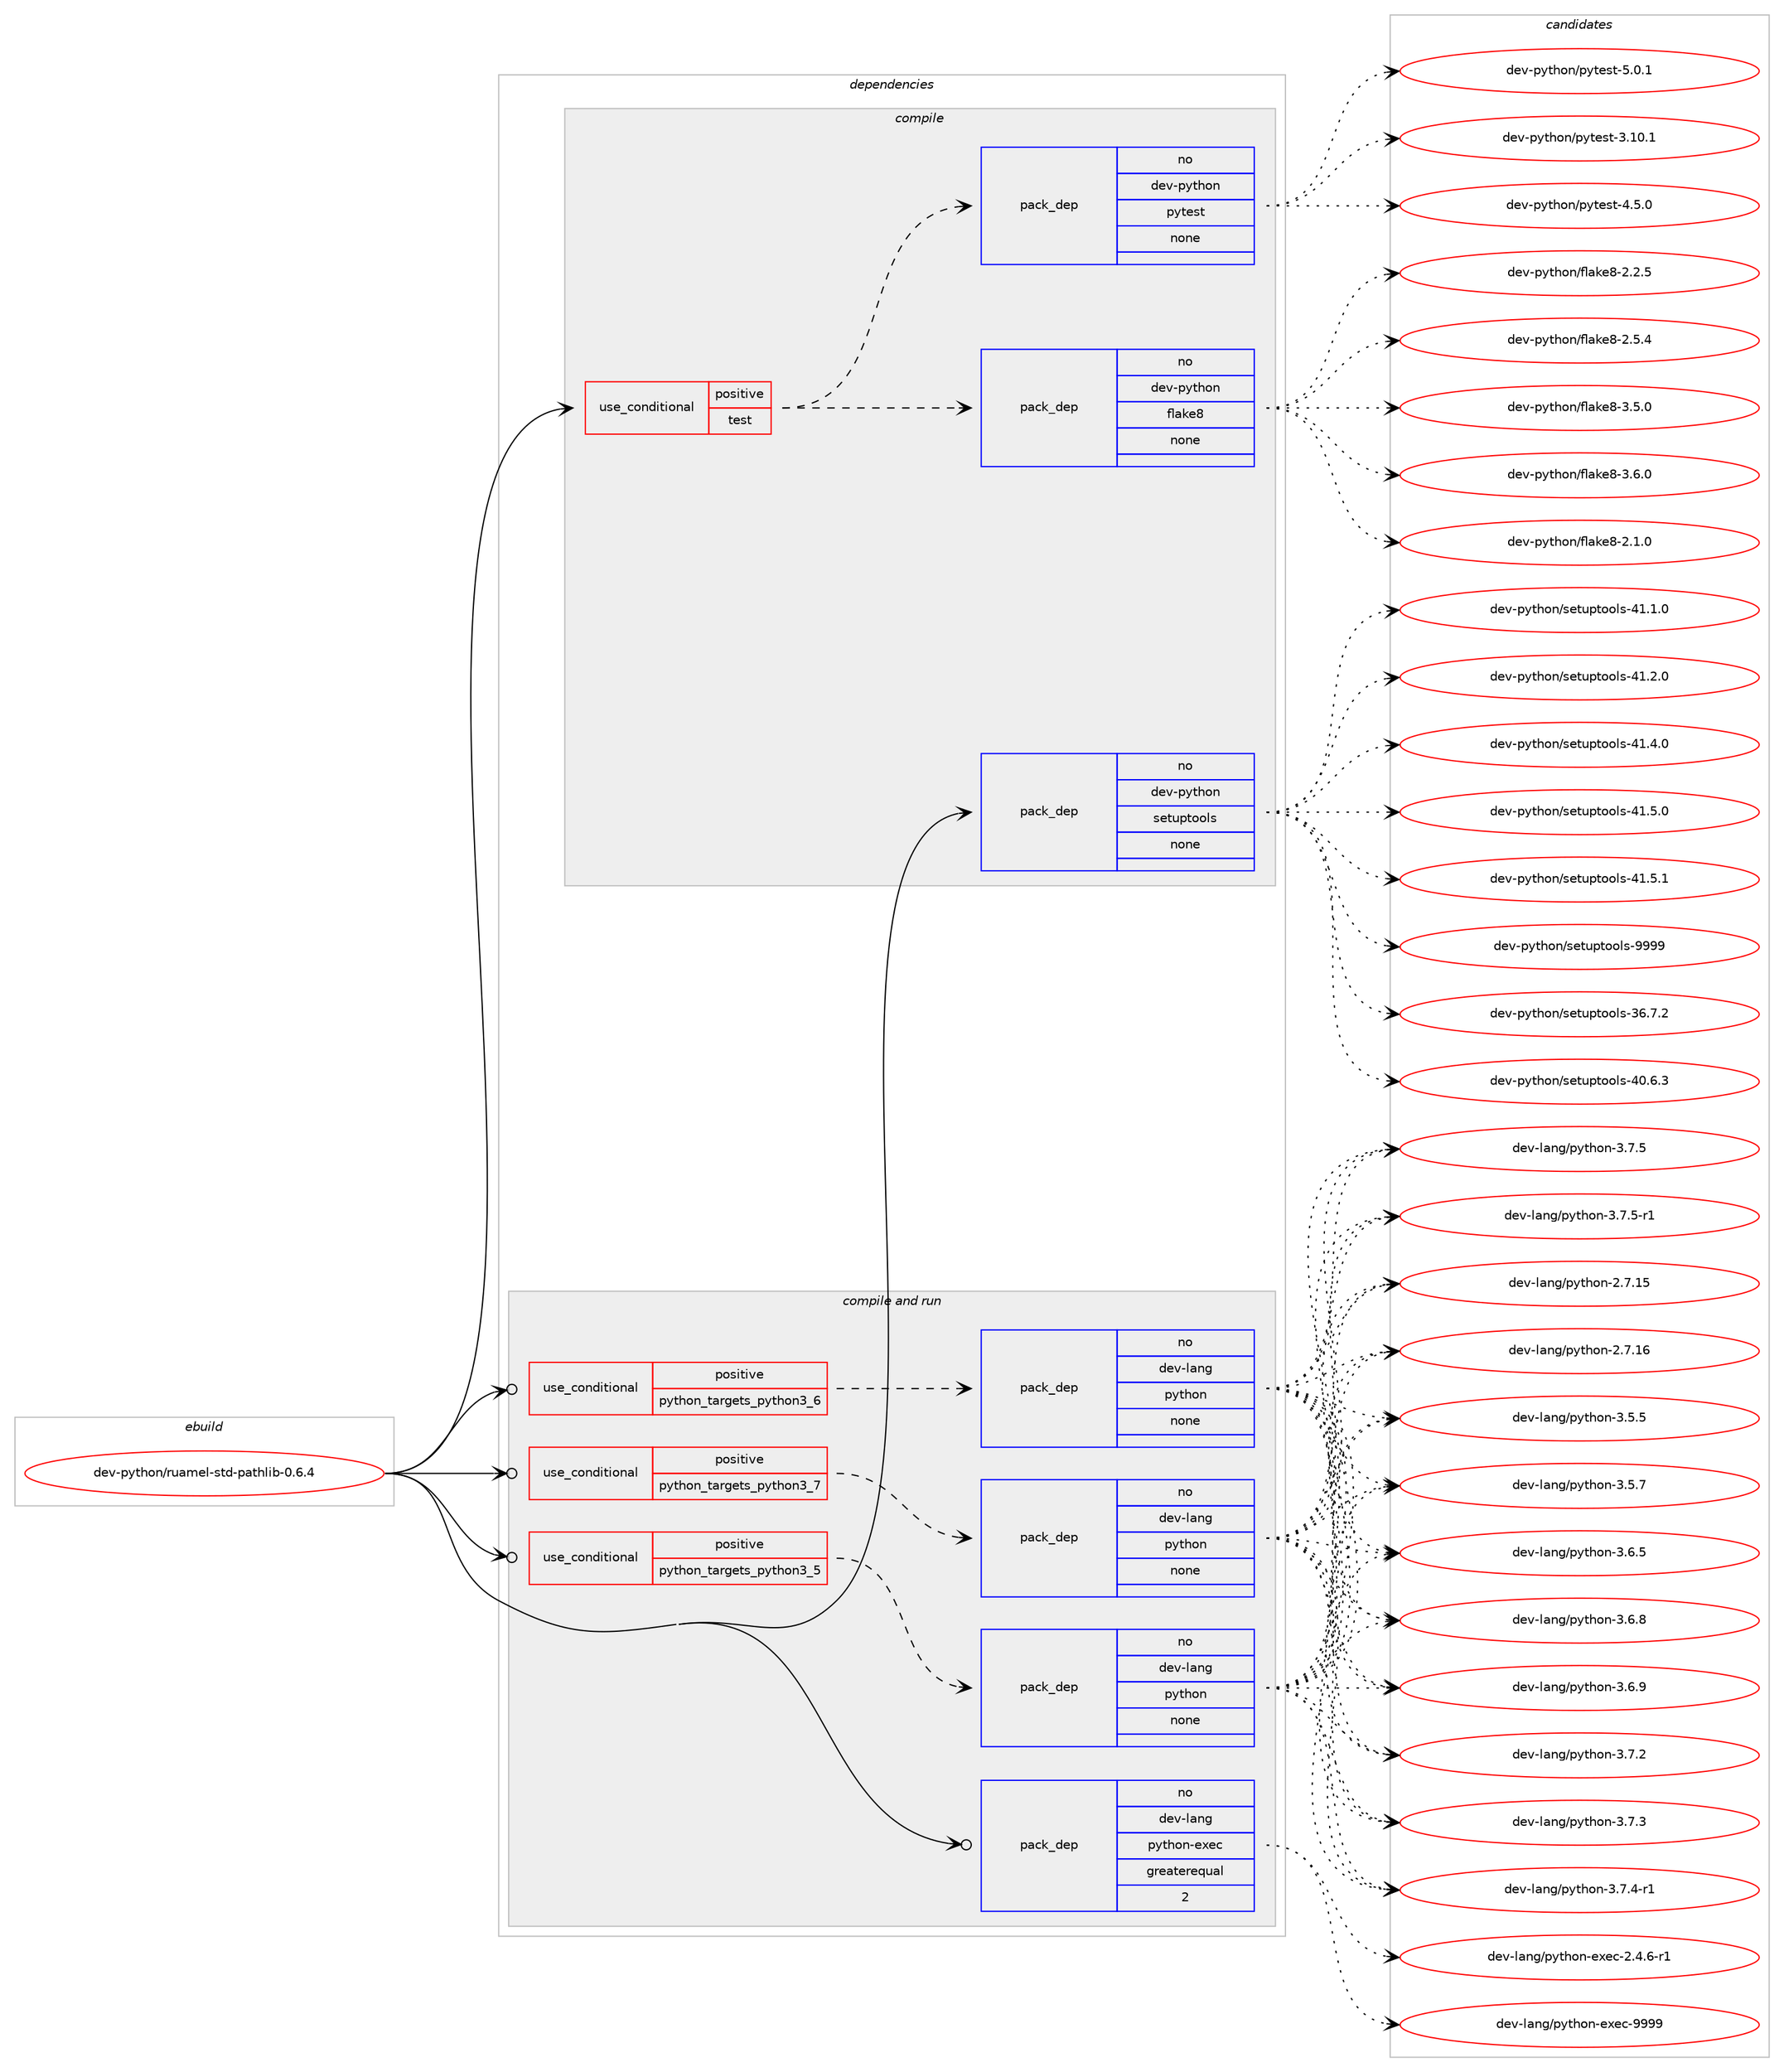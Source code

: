 digraph prolog {

# *************
# Graph options
# *************

newrank=true;
concentrate=true;
compound=true;
graph [rankdir=LR,fontname=Helvetica,fontsize=10,ranksep=1.5];#, ranksep=2.5, nodesep=0.2];
edge  [arrowhead=vee];
node  [fontname=Helvetica,fontsize=10];

# **********
# The ebuild
# **********

subgraph cluster_leftcol {
color=gray;
rank=same;
label=<<i>ebuild</i>>;
id [label="dev-python/ruamel-std-pathlib-0.6.4", color=red, width=4, href="../dev-python/ruamel-std-pathlib-0.6.4.svg"];
}

# ****************
# The dependencies
# ****************

subgraph cluster_midcol {
color=gray;
label=<<i>dependencies</i>>;
subgraph cluster_compile {
fillcolor="#eeeeee";
style=filled;
label=<<i>compile</i>>;
subgraph cond148952 {
dependency636117 [label=<<TABLE BORDER="0" CELLBORDER="1" CELLSPACING="0" CELLPADDING="4"><TR><TD ROWSPAN="3" CELLPADDING="10">use_conditional</TD></TR><TR><TD>positive</TD></TR><TR><TD>test</TD></TR></TABLE>>, shape=none, color=red];
subgraph pack475284 {
dependency636118 [label=<<TABLE BORDER="0" CELLBORDER="1" CELLSPACING="0" CELLPADDING="4" WIDTH="220"><TR><TD ROWSPAN="6" CELLPADDING="30">pack_dep</TD></TR><TR><TD WIDTH="110">no</TD></TR><TR><TD>dev-python</TD></TR><TR><TD>flake8</TD></TR><TR><TD>none</TD></TR><TR><TD></TD></TR></TABLE>>, shape=none, color=blue];
}
dependency636117:e -> dependency636118:w [weight=20,style="dashed",arrowhead="vee"];
subgraph pack475285 {
dependency636119 [label=<<TABLE BORDER="0" CELLBORDER="1" CELLSPACING="0" CELLPADDING="4" WIDTH="220"><TR><TD ROWSPAN="6" CELLPADDING="30">pack_dep</TD></TR><TR><TD WIDTH="110">no</TD></TR><TR><TD>dev-python</TD></TR><TR><TD>pytest</TD></TR><TR><TD>none</TD></TR><TR><TD></TD></TR></TABLE>>, shape=none, color=blue];
}
dependency636117:e -> dependency636119:w [weight=20,style="dashed",arrowhead="vee"];
}
id:e -> dependency636117:w [weight=20,style="solid",arrowhead="vee"];
subgraph pack475286 {
dependency636120 [label=<<TABLE BORDER="0" CELLBORDER="1" CELLSPACING="0" CELLPADDING="4" WIDTH="220"><TR><TD ROWSPAN="6" CELLPADDING="30">pack_dep</TD></TR><TR><TD WIDTH="110">no</TD></TR><TR><TD>dev-python</TD></TR><TR><TD>setuptools</TD></TR><TR><TD>none</TD></TR><TR><TD></TD></TR></TABLE>>, shape=none, color=blue];
}
id:e -> dependency636120:w [weight=20,style="solid",arrowhead="vee"];
}
subgraph cluster_compileandrun {
fillcolor="#eeeeee";
style=filled;
label=<<i>compile and run</i>>;
subgraph cond148953 {
dependency636121 [label=<<TABLE BORDER="0" CELLBORDER="1" CELLSPACING="0" CELLPADDING="4"><TR><TD ROWSPAN="3" CELLPADDING="10">use_conditional</TD></TR><TR><TD>positive</TD></TR><TR><TD>python_targets_python3_5</TD></TR></TABLE>>, shape=none, color=red];
subgraph pack475287 {
dependency636122 [label=<<TABLE BORDER="0" CELLBORDER="1" CELLSPACING="0" CELLPADDING="4" WIDTH="220"><TR><TD ROWSPAN="6" CELLPADDING="30">pack_dep</TD></TR><TR><TD WIDTH="110">no</TD></TR><TR><TD>dev-lang</TD></TR><TR><TD>python</TD></TR><TR><TD>none</TD></TR><TR><TD></TD></TR></TABLE>>, shape=none, color=blue];
}
dependency636121:e -> dependency636122:w [weight=20,style="dashed",arrowhead="vee"];
}
id:e -> dependency636121:w [weight=20,style="solid",arrowhead="odotvee"];
subgraph cond148954 {
dependency636123 [label=<<TABLE BORDER="0" CELLBORDER="1" CELLSPACING="0" CELLPADDING="4"><TR><TD ROWSPAN="3" CELLPADDING="10">use_conditional</TD></TR><TR><TD>positive</TD></TR><TR><TD>python_targets_python3_6</TD></TR></TABLE>>, shape=none, color=red];
subgraph pack475288 {
dependency636124 [label=<<TABLE BORDER="0" CELLBORDER="1" CELLSPACING="0" CELLPADDING="4" WIDTH="220"><TR><TD ROWSPAN="6" CELLPADDING="30">pack_dep</TD></TR><TR><TD WIDTH="110">no</TD></TR><TR><TD>dev-lang</TD></TR><TR><TD>python</TD></TR><TR><TD>none</TD></TR><TR><TD></TD></TR></TABLE>>, shape=none, color=blue];
}
dependency636123:e -> dependency636124:w [weight=20,style="dashed",arrowhead="vee"];
}
id:e -> dependency636123:w [weight=20,style="solid",arrowhead="odotvee"];
subgraph cond148955 {
dependency636125 [label=<<TABLE BORDER="0" CELLBORDER="1" CELLSPACING="0" CELLPADDING="4"><TR><TD ROWSPAN="3" CELLPADDING="10">use_conditional</TD></TR><TR><TD>positive</TD></TR><TR><TD>python_targets_python3_7</TD></TR></TABLE>>, shape=none, color=red];
subgraph pack475289 {
dependency636126 [label=<<TABLE BORDER="0" CELLBORDER="1" CELLSPACING="0" CELLPADDING="4" WIDTH="220"><TR><TD ROWSPAN="6" CELLPADDING="30">pack_dep</TD></TR><TR><TD WIDTH="110">no</TD></TR><TR><TD>dev-lang</TD></TR><TR><TD>python</TD></TR><TR><TD>none</TD></TR><TR><TD></TD></TR></TABLE>>, shape=none, color=blue];
}
dependency636125:e -> dependency636126:w [weight=20,style="dashed",arrowhead="vee"];
}
id:e -> dependency636125:w [weight=20,style="solid",arrowhead="odotvee"];
subgraph pack475290 {
dependency636127 [label=<<TABLE BORDER="0" CELLBORDER="1" CELLSPACING="0" CELLPADDING="4" WIDTH="220"><TR><TD ROWSPAN="6" CELLPADDING="30">pack_dep</TD></TR><TR><TD WIDTH="110">no</TD></TR><TR><TD>dev-lang</TD></TR><TR><TD>python-exec</TD></TR><TR><TD>greaterequal</TD></TR><TR><TD>2</TD></TR></TABLE>>, shape=none, color=blue];
}
id:e -> dependency636127:w [weight=20,style="solid",arrowhead="odotvee"];
}
subgraph cluster_run {
fillcolor="#eeeeee";
style=filled;
label=<<i>run</i>>;
}
}

# **************
# The candidates
# **************

subgraph cluster_choices {
rank=same;
color=gray;
label=<<i>candidates</i>>;

subgraph choice475284 {
color=black;
nodesep=1;
choice10010111845112121116104111110471021089710710156455046494648 [label="dev-python/flake8-2.1.0", color=red, width=4,href="../dev-python/flake8-2.1.0.svg"];
choice10010111845112121116104111110471021089710710156455046504653 [label="dev-python/flake8-2.2.5", color=red, width=4,href="../dev-python/flake8-2.2.5.svg"];
choice10010111845112121116104111110471021089710710156455046534652 [label="dev-python/flake8-2.5.4", color=red, width=4,href="../dev-python/flake8-2.5.4.svg"];
choice10010111845112121116104111110471021089710710156455146534648 [label="dev-python/flake8-3.5.0", color=red, width=4,href="../dev-python/flake8-3.5.0.svg"];
choice10010111845112121116104111110471021089710710156455146544648 [label="dev-python/flake8-3.6.0", color=red, width=4,href="../dev-python/flake8-3.6.0.svg"];
dependency636118:e -> choice10010111845112121116104111110471021089710710156455046494648:w [style=dotted,weight="100"];
dependency636118:e -> choice10010111845112121116104111110471021089710710156455046504653:w [style=dotted,weight="100"];
dependency636118:e -> choice10010111845112121116104111110471021089710710156455046534652:w [style=dotted,weight="100"];
dependency636118:e -> choice10010111845112121116104111110471021089710710156455146534648:w [style=dotted,weight="100"];
dependency636118:e -> choice10010111845112121116104111110471021089710710156455146544648:w [style=dotted,weight="100"];
}
subgraph choice475285 {
color=black;
nodesep=1;
choice100101118451121211161041111104711212111610111511645514649484649 [label="dev-python/pytest-3.10.1", color=red, width=4,href="../dev-python/pytest-3.10.1.svg"];
choice1001011184511212111610411111047112121116101115116455246534648 [label="dev-python/pytest-4.5.0", color=red, width=4,href="../dev-python/pytest-4.5.0.svg"];
choice1001011184511212111610411111047112121116101115116455346484649 [label="dev-python/pytest-5.0.1", color=red, width=4,href="../dev-python/pytest-5.0.1.svg"];
dependency636119:e -> choice100101118451121211161041111104711212111610111511645514649484649:w [style=dotted,weight="100"];
dependency636119:e -> choice1001011184511212111610411111047112121116101115116455246534648:w [style=dotted,weight="100"];
dependency636119:e -> choice1001011184511212111610411111047112121116101115116455346484649:w [style=dotted,weight="100"];
}
subgraph choice475286 {
color=black;
nodesep=1;
choice100101118451121211161041111104711510111611711211611111110811545515446554650 [label="dev-python/setuptools-36.7.2", color=red, width=4,href="../dev-python/setuptools-36.7.2.svg"];
choice100101118451121211161041111104711510111611711211611111110811545524846544651 [label="dev-python/setuptools-40.6.3", color=red, width=4,href="../dev-python/setuptools-40.6.3.svg"];
choice100101118451121211161041111104711510111611711211611111110811545524946494648 [label="dev-python/setuptools-41.1.0", color=red, width=4,href="../dev-python/setuptools-41.1.0.svg"];
choice100101118451121211161041111104711510111611711211611111110811545524946504648 [label="dev-python/setuptools-41.2.0", color=red, width=4,href="../dev-python/setuptools-41.2.0.svg"];
choice100101118451121211161041111104711510111611711211611111110811545524946524648 [label="dev-python/setuptools-41.4.0", color=red, width=4,href="../dev-python/setuptools-41.4.0.svg"];
choice100101118451121211161041111104711510111611711211611111110811545524946534648 [label="dev-python/setuptools-41.5.0", color=red, width=4,href="../dev-python/setuptools-41.5.0.svg"];
choice100101118451121211161041111104711510111611711211611111110811545524946534649 [label="dev-python/setuptools-41.5.1", color=red, width=4,href="../dev-python/setuptools-41.5.1.svg"];
choice10010111845112121116104111110471151011161171121161111111081154557575757 [label="dev-python/setuptools-9999", color=red, width=4,href="../dev-python/setuptools-9999.svg"];
dependency636120:e -> choice100101118451121211161041111104711510111611711211611111110811545515446554650:w [style=dotted,weight="100"];
dependency636120:e -> choice100101118451121211161041111104711510111611711211611111110811545524846544651:w [style=dotted,weight="100"];
dependency636120:e -> choice100101118451121211161041111104711510111611711211611111110811545524946494648:w [style=dotted,weight="100"];
dependency636120:e -> choice100101118451121211161041111104711510111611711211611111110811545524946504648:w [style=dotted,weight="100"];
dependency636120:e -> choice100101118451121211161041111104711510111611711211611111110811545524946524648:w [style=dotted,weight="100"];
dependency636120:e -> choice100101118451121211161041111104711510111611711211611111110811545524946534648:w [style=dotted,weight="100"];
dependency636120:e -> choice100101118451121211161041111104711510111611711211611111110811545524946534649:w [style=dotted,weight="100"];
dependency636120:e -> choice10010111845112121116104111110471151011161171121161111111081154557575757:w [style=dotted,weight="100"];
}
subgraph choice475287 {
color=black;
nodesep=1;
choice10010111845108971101034711212111610411111045504655464953 [label="dev-lang/python-2.7.15", color=red, width=4,href="../dev-lang/python-2.7.15.svg"];
choice10010111845108971101034711212111610411111045504655464954 [label="dev-lang/python-2.7.16", color=red, width=4,href="../dev-lang/python-2.7.16.svg"];
choice100101118451089711010347112121116104111110455146534653 [label="dev-lang/python-3.5.5", color=red, width=4,href="../dev-lang/python-3.5.5.svg"];
choice100101118451089711010347112121116104111110455146534655 [label="dev-lang/python-3.5.7", color=red, width=4,href="../dev-lang/python-3.5.7.svg"];
choice100101118451089711010347112121116104111110455146544653 [label="dev-lang/python-3.6.5", color=red, width=4,href="../dev-lang/python-3.6.5.svg"];
choice100101118451089711010347112121116104111110455146544656 [label="dev-lang/python-3.6.8", color=red, width=4,href="../dev-lang/python-3.6.8.svg"];
choice100101118451089711010347112121116104111110455146544657 [label="dev-lang/python-3.6.9", color=red, width=4,href="../dev-lang/python-3.6.9.svg"];
choice100101118451089711010347112121116104111110455146554650 [label="dev-lang/python-3.7.2", color=red, width=4,href="../dev-lang/python-3.7.2.svg"];
choice100101118451089711010347112121116104111110455146554651 [label="dev-lang/python-3.7.3", color=red, width=4,href="../dev-lang/python-3.7.3.svg"];
choice1001011184510897110103471121211161041111104551465546524511449 [label="dev-lang/python-3.7.4-r1", color=red, width=4,href="../dev-lang/python-3.7.4-r1.svg"];
choice100101118451089711010347112121116104111110455146554653 [label="dev-lang/python-3.7.5", color=red, width=4,href="../dev-lang/python-3.7.5.svg"];
choice1001011184510897110103471121211161041111104551465546534511449 [label="dev-lang/python-3.7.5-r1", color=red, width=4,href="../dev-lang/python-3.7.5-r1.svg"];
dependency636122:e -> choice10010111845108971101034711212111610411111045504655464953:w [style=dotted,weight="100"];
dependency636122:e -> choice10010111845108971101034711212111610411111045504655464954:w [style=dotted,weight="100"];
dependency636122:e -> choice100101118451089711010347112121116104111110455146534653:w [style=dotted,weight="100"];
dependency636122:e -> choice100101118451089711010347112121116104111110455146534655:w [style=dotted,weight="100"];
dependency636122:e -> choice100101118451089711010347112121116104111110455146544653:w [style=dotted,weight="100"];
dependency636122:e -> choice100101118451089711010347112121116104111110455146544656:w [style=dotted,weight="100"];
dependency636122:e -> choice100101118451089711010347112121116104111110455146544657:w [style=dotted,weight="100"];
dependency636122:e -> choice100101118451089711010347112121116104111110455146554650:w [style=dotted,weight="100"];
dependency636122:e -> choice100101118451089711010347112121116104111110455146554651:w [style=dotted,weight="100"];
dependency636122:e -> choice1001011184510897110103471121211161041111104551465546524511449:w [style=dotted,weight="100"];
dependency636122:e -> choice100101118451089711010347112121116104111110455146554653:w [style=dotted,weight="100"];
dependency636122:e -> choice1001011184510897110103471121211161041111104551465546534511449:w [style=dotted,weight="100"];
}
subgraph choice475288 {
color=black;
nodesep=1;
choice10010111845108971101034711212111610411111045504655464953 [label="dev-lang/python-2.7.15", color=red, width=4,href="../dev-lang/python-2.7.15.svg"];
choice10010111845108971101034711212111610411111045504655464954 [label="dev-lang/python-2.7.16", color=red, width=4,href="../dev-lang/python-2.7.16.svg"];
choice100101118451089711010347112121116104111110455146534653 [label="dev-lang/python-3.5.5", color=red, width=4,href="../dev-lang/python-3.5.5.svg"];
choice100101118451089711010347112121116104111110455146534655 [label="dev-lang/python-3.5.7", color=red, width=4,href="../dev-lang/python-3.5.7.svg"];
choice100101118451089711010347112121116104111110455146544653 [label="dev-lang/python-3.6.5", color=red, width=4,href="../dev-lang/python-3.6.5.svg"];
choice100101118451089711010347112121116104111110455146544656 [label="dev-lang/python-3.6.8", color=red, width=4,href="../dev-lang/python-3.6.8.svg"];
choice100101118451089711010347112121116104111110455146544657 [label="dev-lang/python-3.6.9", color=red, width=4,href="../dev-lang/python-3.6.9.svg"];
choice100101118451089711010347112121116104111110455146554650 [label="dev-lang/python-3.7.2", color=red, width=4,href="../dev-lang/python-3.7.2.svg"];
choice100101118451089711010347112121116104111110455146554651 [label="dev-lang/python-3.7.3", color=red, width=4,href="../dev-lang/python-3.7.3.svg"];
choice1001011184510897110103471121211161041111104551465546524511449 [label="dev-lang/python-3.7.4-r1", color=red, width=4,href="../dev-lang/python-3.7.4-r1.svg"];
choice100101118451089711010347112121116104111110455146554653 [label="dev-lang/python-3.7.5", color=red, width=4,href="../dev-lang/python-3.7.5.svg"];
choice1001011184510897110103471121211161041111104551465546534511449 [label="dev-lang/python-3.7.5-r1", color=red, width=4,href="../dev-lang/python-3.7.5-r1.svg"];
dependency636124:e -> choice10010111845108971101034711212111610411111045504655464953:w [style=dotted,weight="100"];
dependency636124:e -> choice10010111845108971101034711212111610411111045504655464954:w [style=dotted,weight="100"];
dependency636124:e -> choice100101118451089711010347112121116104111110455146534653:w [style=dotted,weight="100"];
dependency636124:e -> choice100101118451089711010347112121116104111110455146534655:w [style=dotted,weight="100"];
dependency636124:e -> choice100101118451089711010347112121116104111110455146544653:w [style=dotted,weight="100"];
dependency636124:e -> choice100101118451089711010347112121116104111110455146544656:w [style=dotted,weight="100"];
dependency636124:e -> choice100101118451089711010347112121116104111110455146544657:w [style=dotted,weight="100"];
dependency636124:e -> choice100101118451089711010347112121116104111110455146554650:w [style=dotted,weight="100"];
dependency636124:e -> choice100101118451089711010347112121116104111110455146554651:w [style=dotted,weight="100"];
dependency636124:e -> choice1001011184510897110103471121211161041111104551465546524511449:w [style=dotted,weight="100"];
dependency636124:e -> choice100101118451089711010347112121116104111110455146554653:w [style=dotted,weight="100"];
dependency636124:e -> choice1001011184510897110103471121211161041111104551465546534511449:w [style=dotted,weight="100"];
}
subgraph choice475289 {
color=black;
nodesep=1;
choice10010111845108971101034711212111610411111045504655464953 [label="dev-lang/python-2.7.15", color=red, width=4,href="../dev-lang/python-2.7.15.svg"];
choice10010111845108971101034711212111610411111045504655464954 [label="dev-lang/python-2.7.16", color=red, width=4,href="../dev-lang/python-2.7.16.svg"];
choice100101118451089711010347112121116104111110455146534653 [label="dev-lang/python-3.5.5", color=red, width=4,href="../dev-lang/python-3.5.5.svg"];
choice100101118451089711010347112121116104111110455146534655 [label="dev-lang/python-3.5.7", color=red, width=4,href="../dev-lang/python-3.5.7.svg"];
choice100101118451089711010347112121116104111110455146544653 [label="dev-lang/python-3.6.5", color=red, width=4,href="../dev-lang/python-3.6.5.svg"];
choice100101118451089711010347112121116104111110455146544656 [label="dev-lang/python-3.6.8", color=red, width=4,href="../dev-lang/python-3.6.8.svg"];
choice100101118451089711010347112121116104111110455146544657 [label="dev-lang/python-3.6.9", color=red, width=4,href="../dev-lang/python-3.6.9.svg"];
choice100101118451089711010347112121116104111110455146554650 [label="dev-lang/python-3.7.2", color=red, width=4,href="../dev-lang/python-3.7.2.svg"];
choice100101118451089711010347112121116104111110455146554651 [label="dev-lang/python-3.7.3", color=red, width=4,href="../dev-lang/python-3.7.3.svg"];
choice1001011184510897110103471121211161041111104551465546524511449 [label="dev-lang/python-3.7.4-r1", color=red, width=4,href="../dev-lang/python-3.7.4-r1.svg"];
choice100101118451089711010347112121116104111110455146554653 [label="dev-lang/python-3.7.5", color=red, width=4,href="../dev-lang/python-3.7.5.svg"];
choice1001011184510897110103471121211161041111104551465546534511449 [label="dev-lang/python-3.7.5-r1", color=red, width=4,href="../dev-lang/python-3.7.5-r1.svg"];
dependency636126:e -> choice10010111845108971101034711212111610411111045504655464953:w [style=dotted,weight="100"];
dependency636126:e -> choice10010111845108971101034711212111610411111045504655464954:w [style=dotted,weight="100"];
dependency636126:e -> choice100101118451089711010347112121116104111110455146534653:w [style=dotted,weight="100"];
dependency636126:e -> choice100101118451089711010347112121116104111110455146534655:w [style=dotted,weight="100"];
dependency636126:e -> choice100101118451089711010347112121116104111110455146544653:w [style=dotted,weight="100"];
dependency636126:e -> choice100101118451089711010347112121116104111110455146544656:w [style=dotted,weight="100"];
dependency636126:e -> choice100101118451089711010347112121116104111110455146544657:w [style=dotted,weight="100"];
dependency636126:e -> choice100101118451089711010347112121116104111110455146554650:w [style=dotted,weight="100"];
dependency636126:e -> choice100101118451089711010347112121116104111110455146554651:w [style=dotted,weight="100"];
dependency636126:e -> choice1001011184510897110103471121211161041111104551465546524511449:w [style=dotted,weight="100"];
dependency636126:e -> choice100101118451089711010347112121116104111110455146554653:w [style=dotted,weight="100"];
dependency636126:e -> choice1001011184510897110103471121211161041111104551465546534511449:w [style=dotted,weight="100"];
}
subgraph choice475290 {
color=black;
nodesep=1;
choice10010111845108971101034711212111610411111045101120101994550465246544511449 [label="dev-lang/python-exec-2.4.6-r1", color=red, width=4,href="../dev-lang/python-exec-2.4.6-r1.svg"];
choice10010111845108971101034711212111610411111045101120101994557575757 [label="dev-lang/python-exec-9999", color=red, width=4,href="../dev-lang/python-exec-9999.svg"];
dependency636127:e -> choice10010111845108971101034711212111610411111045101120101994550465246544511449:w [style=dotted,weight="100"];
dependency636127:e -> choice10010111845108971101034711212111610411111045101120101994557575757:w [style=dotted,weight="100"];
}
}

}
